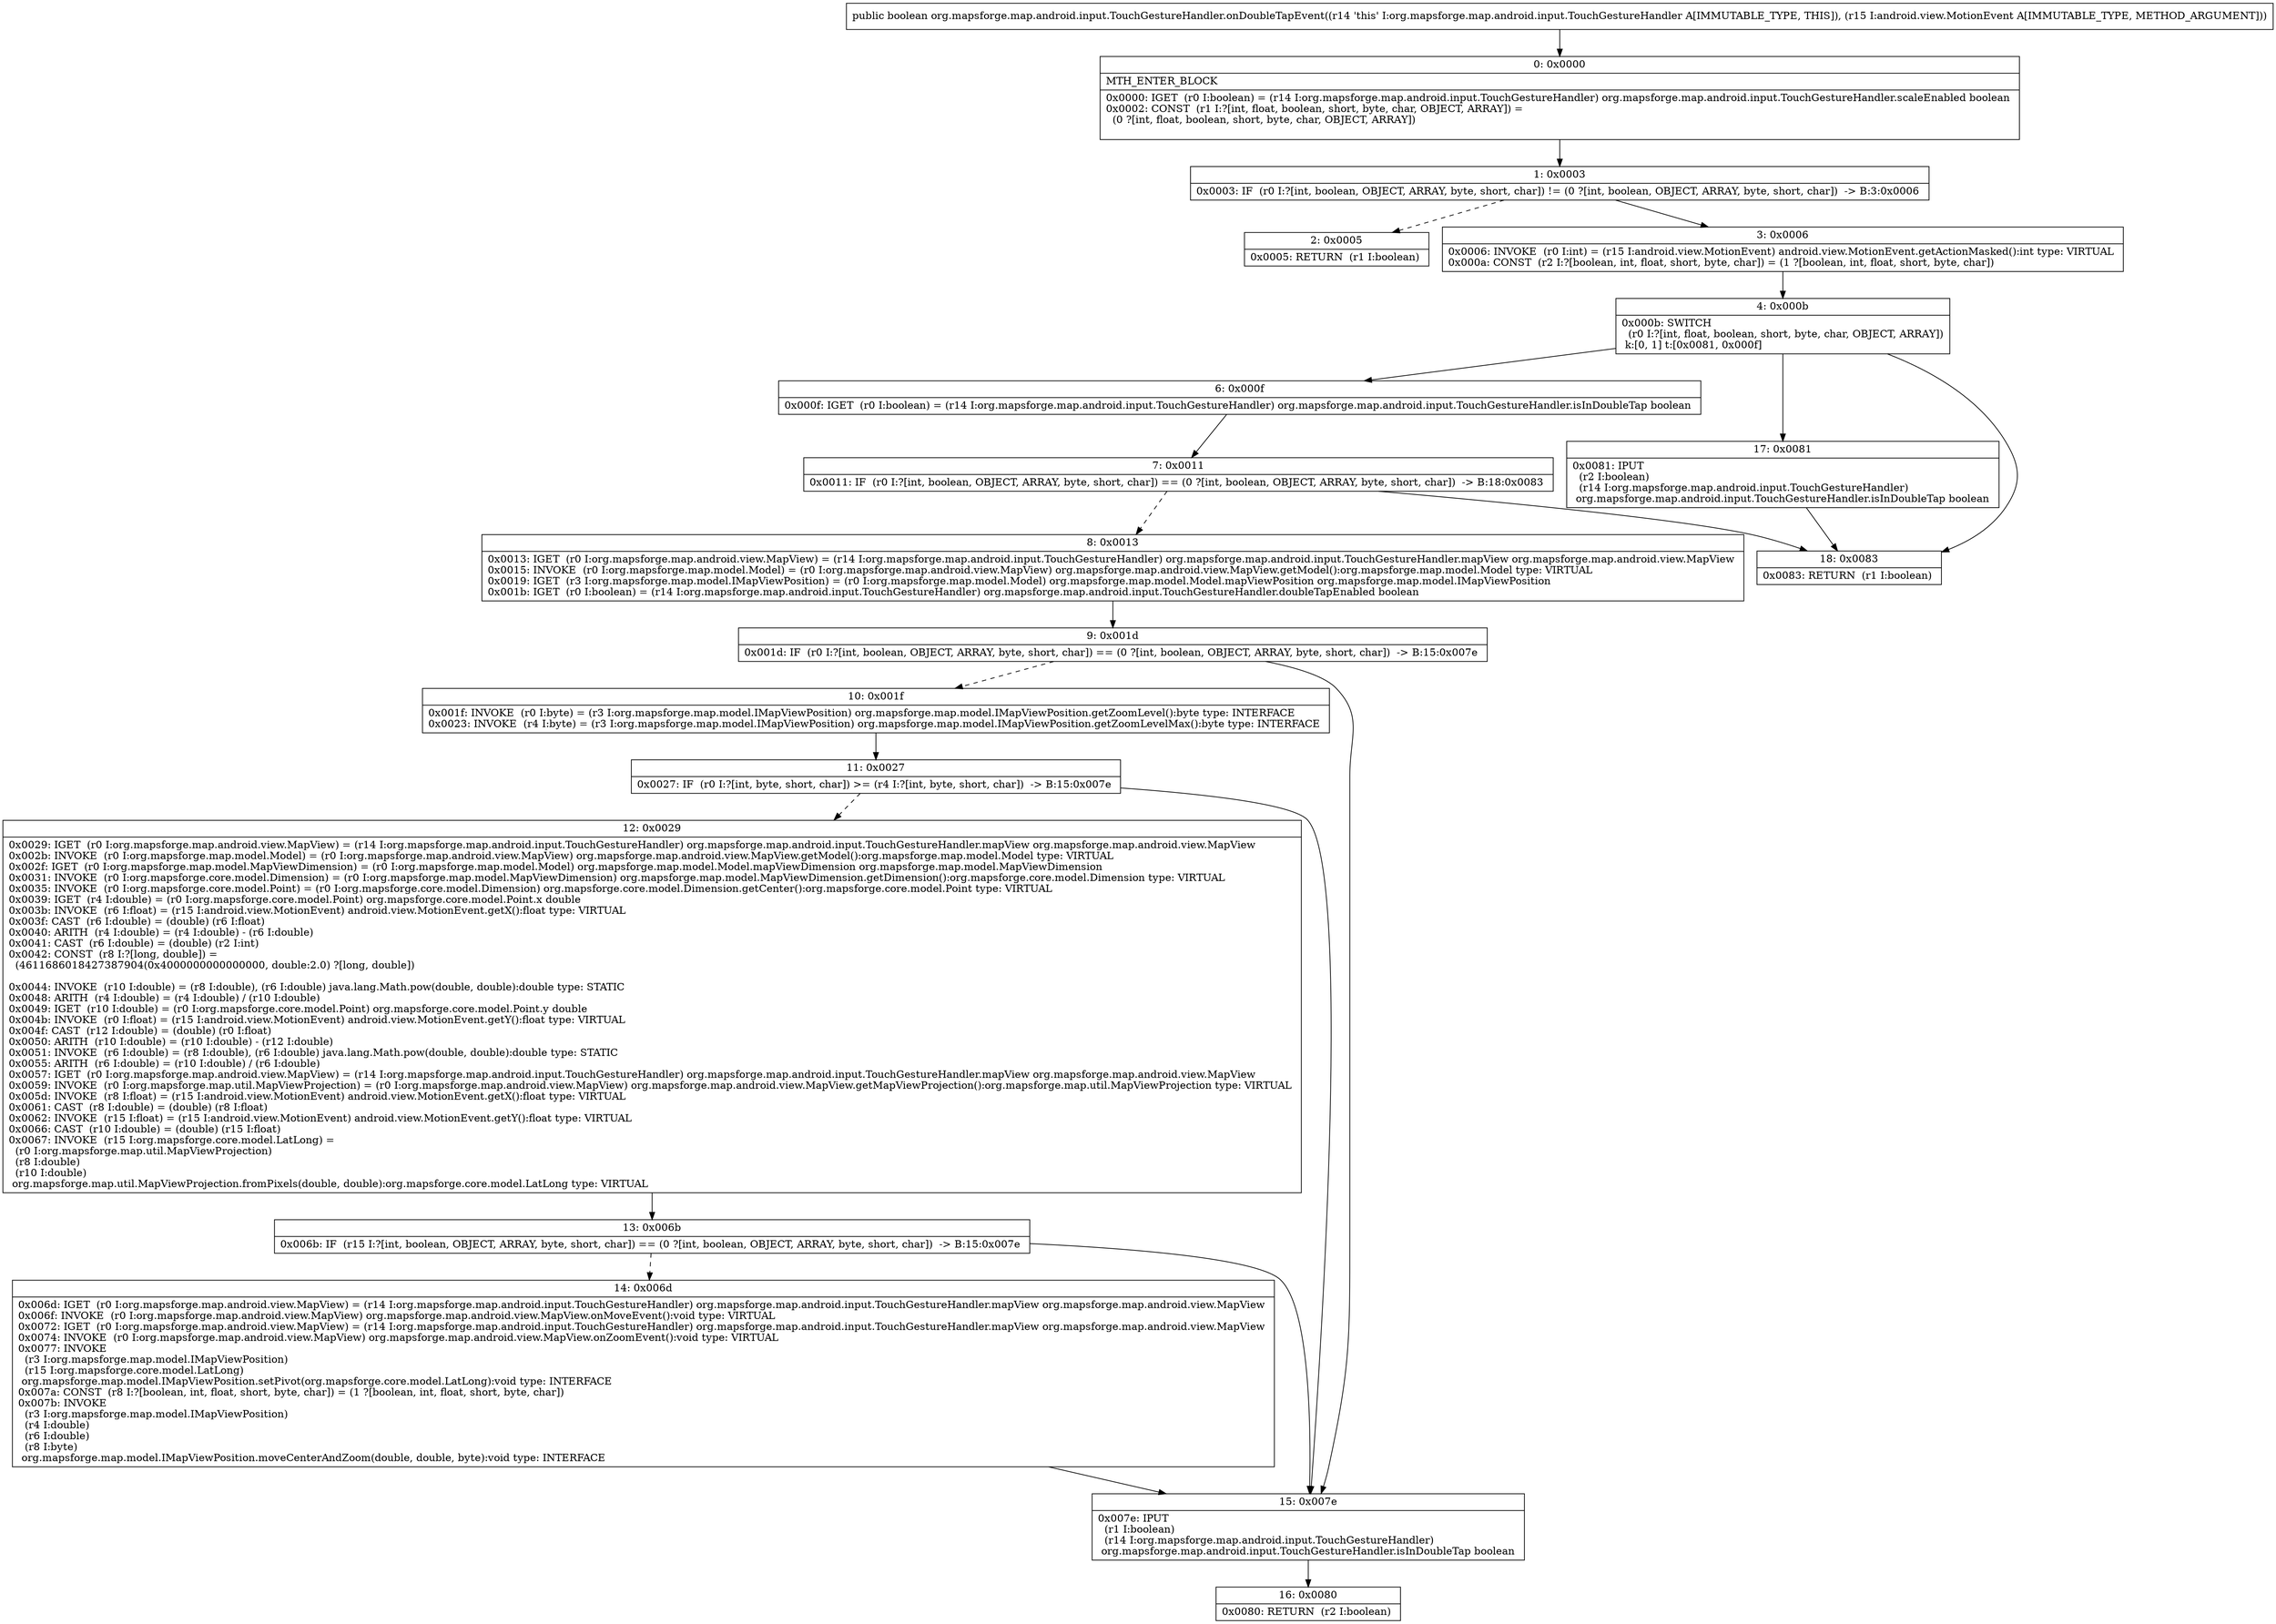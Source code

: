 digraph "CFG fororg.mapsforge.map.android.input.TouchGestureHandler.onDoubleTapEvent(Landroid\/view\/MotionEvent;)Z" {
Node_0 [shape=record,label="{0\:\ 0x0000|MTH_ENTER_BLOCK\l|0x0000: IGET  (r0 I:boolean) = (r14 I:org.mapsforge.map.android.input.TouchGestureHandler) org.mapsforge.map.android.input.TouchGestureHandler.scaleEnabled boolean \l0x0002: CONST  (r1 I:?[int, float, boolean, short, byte, char, OBJECT, ARRAY]) = \l  (0 ?[int, float, boolean, short, byte, char, OBJECT, ARRAY])\l \l}"];
Node_1 [shape=record,label="{1\:\ 0x0003|0x0003: IF  (r0 I:?[int, boolean, OBJECT, ARRAY, byte, short, char]) != (0 ?[int, boolean, OBJECT, ARRAY, byte, short, char])  \-\> B:3:0x0006 \l}"];
Node_2 [shape=record,label="{2\:\ 0x0005|0x0005: RETURN  (r1 I:boolean) \l}"];
Node_3 [shape=record,label="{3\:\ 0x0006|0x0006: INVOKE  (r0 I:int) = (r15 I:android.view.MotionEvent) android.view.MotionEvent.getActionMasked():int type: VIRTUAL \l0x000a: CONST  (r2 I:?[boolean, int, float, short, byte, char]) = (1 ?[boolean, int, float, short, byte, char]) \l}"];
Node_4 [shape=record,label="{4\:\ 0x000b|0x000b: SWITCH  \l  (r0 I:?[int, float, boolean, short, byte, char, OBJECT, ARRAY])\l k:[0, 1] t:[0x0081, 0x000f] \l}"];
Node_6 [shape=record,label="{6\:\ 0x000f|0x000f: IGET  (r0 I:boolean) = (r14 I:org.mapsforge.map.android.input.TouchGestureHandler) org.mapsforge.map.android.input.TouchGestureHandler.isInDoubleTap boolean \l}"];
Node_7 [shape=record,label="{7\:\ 0x0011|0x0011: IF  (r0 I:?[int, boolean, OBJECT, ARRAY, byte, short, char]) == (0 ?[int, boolean, OBJECT, ARRAY, byte, short, char])  \-\> B:18:0x0083 \l}"];
Node_8 [shape=record,label="{8\:\ 0x0013|0x0013: IGET  (r0 I:org.mapsforge.map.android.view.MapView) = (r14 I:org.mapsforge.map.android.input.TouchGestureHandler) org.mapsforge.map.android.input.TouchGestureHandler.mapView org.mapsforge.map.android.view.MapView \l0x0015: INVOKE  (r0 I:org.mapsforge.map.model.Model) = (r0 I:org.mapsforge.map.android.view.MapView) org.mapsforge.map.android.view.MapView.getModel():org.mapsforge.map.model.Model type: VIRTUAL \l0x0019: IGET  (r3 I:org.mapsforge.map.model.IMapViewPosition) = (r0 I:org.mapsforge.map.model.Model) org.mapsforge.map.model.Model.mapViewPosition org.mapsforge.map.model.IMapViewPosition \l0x001b: IGET  (r0 I:boolean) = (r14 I:org.mapsforge.map.android.input.TouchGestureHandler) org.mapsforge.map.android.input.TouchGestureHandler.doubleTapEnabled boolean \l}"];
Node_9 [shape=record,label="{9\:\ 0x001d|0x001d: IF  (r0 I:?[int, boolean, OBJECT, ARRAY, byte, short, char]) == (0 ?[int, boolean, OBJECT, ARRAY, byte, short, char])  \-\> B:15:0x007e \l}"];
Node_10 [shape=record,label="{10\:\ 0x001f|0x001f: INVOKE  (r0 I:byte) = (r3 I:org.mapsforge.map.model.IMapViewPosition) org.mapsforge.map.model.IMapViewPosition.getZoomLevel():byte type: INTERFACE \l0x0023: INVOKE  (r4 I:byte) = (r3 I:org.mapsforge.map.model.IMapViewPosition) org.mapsforge.map.model.IMapViewPosition.getZoomLevelMax():byte type: INTERFACE \l}"];
Node_11 [shape=record,label="{11\:\ 0x0027|0x0027: IF  (r0 I:?[int, byte, short, char]) \>= (r4 I:?[int, byte, short, char])  \-\> B:15:0x007e \l}"];
Node_12 [shape=record,label="{12\:\ 0x0029|0x0029: IGET  (r0 I:org.mapsforge.map.android.view.MapView) = (r14 I:org.mapsforge.map.android.input.TouchGestureHandler) org.mapsforge.map.android.input.TouchGestureHandler.mapView org.mapsforge.map.android.view.MapView \l0x002b: INVOKE  (r0 I:org.mapsforge.map.model.Model) = (r0 I:org.mapsforge.map.android.view.MapView) org.mapsforge.map.android.view.MapView.getModel():org.mapsforge.map.model.Model type: VIRTUAL \l0x002f: IGET  (r0 I:org.mapsforge.map.model.MapViewDimension) = (r0 I:org.mapsforge.map.model.Model) org.mapsforge.map.model.Model.mapViewDimension org.mapsforge.map.model.MapViewDimension \l0x0031: INVOKE  (r0 I:org.mapsforge.core.model.Dimension) = (r0 I:org.mapsforge.map.model.MapViewDimension) org.mapsforge.map.model.MapViewDimension.getDimension():org.mapsforge.core.model.Dimension type: VIRTUAL \l0x0035: INVOKE  (r0 I:org.mapsforge.core.model.Point) = (r0 I:org.mapsforge.core.model.Dimension) org.mapsforge.core.model.Dimension.getCenter():org.mapsforge.core.model.Point type: VIRTUAL \l0x0039: IGET  (r4 I:double) = (r0 I:org.mapsforge.core.model.Point) org.mapsforge.core.model.Point.x double \l0x003b: INVOKE  (r6 I:float) = (r15 I:android.view.MotionEvent) android.view.MotionEvent.getX():float type: VIRTUAL \l0x003f: CAST  (r6 I:double) = (double) (r6 I:float) \l0x0040: ARITH  (r4 I:double) = (r4 I:double) \- (r6 I:double) \l0x0041: CAST  (r6 I:double) = (double) (r2 I:int) \l0x0042: CONST  (r8 I:?[long, double]) = \l  (4611686018427387904(0x4000000000000000, double:2.0) ?[long, double])\l \l0x0044: INVOKE  (r10 I:double) = (r8 I:double), (r6 I:double) java.lang.Math.pow(double, double):double type: STATIC \l0x0048: ARITH  (r4 I:double) = (r4 I:double) \/ (r10 I:double) \l0x0049: IGET  (r10 I:double) = (r0 I:org.mapsforge.core.model.Point) org.mapsforge.core.model.Point.y double \l0x004b: INVOKE  (r0 I:float) = (r15 I:android.view.MotionEvent) android.view.MotionEvent.getY():float type: VIRTUAL \l0x004f: CAST  (r12 I:double) = (double) (r0 I:float) \l0x0050: ARITH  (r10 I:double) = (r10 I:double) \- (r12 I:double) \l0x0051: INVOKE  (r6 I:double) = (r8 I:double), (r6 I:double) java.lang.Math.pow(double, double):double type: STATIC \l0x0055: ARITH  (r6 I:double) = (r10 I:double) \/ (r6 I:double) \l0x0057: IGET  (r0 I:org.mapsforge.map.android.view.MapView) = (r14 I:org.mapsforge.map.android.input.TouchGestureHandler) org.mapsforge.map.android.input.TouchGestureHandler.mapView org.mapsforge.map.android.view.MapView \l0x0059: INVOKE  (r0 I:org.mapsforge.map.util.MapViewProjection) = (r0 I:org.mapsforge.map.android.view.MapView) org.mapsforge.map.android.view.MapView.getMapViewProjection():org.mapsforge.map.util.MapViewProjection type: VIRTUAL \l0x005d: INVOKE  (r8 I:float) = (r15 I:android.view.MotionEvent) android.view.MotionEvent.getX():float type: VIRTUAL \l0x0061: CAST  (r8 I:double) = (double) (r8 I:float) \l0x0062: INVOKE  (r15 I:float) = (r15 I:android.view.MotionEvent) android.view.MotionEvent.getY():float type: VIRTUAL \l0x0066: CAST  (r10 I:double) = (double) (r15 I:float) \l0x0067: INVOKE  (r15 I:org.mapsforge.core.model.LatLong) = \l  (r0 I:org.mapsforge.map.util.MapViewProjection)\l  (r8 I:double)\l  (r10 I:double)\l org.mapsforge.map.util.MapViewProjection.fromPixels(double, double):org.mapsforge.core.model.LatLong type: VIRTUAL \l}"];
Node_13 [shape=record,label="{13\:\ 0x006b|0x006b: IF  (r15 I:?[int, boolean, OBJECT, ARRAY, byte, short, char]) == (0 ?[int, boolean, OBJECT, ARRAY, byte, short, char])  \-\> B:15:0x007e \l}"];
Node_14 [shape=record,label="{14\:\ 0x006d|0x006d: IGET  (r0 I:org.mapsforge.map.android.view.MapView) = (r14 I:org.mapsforge.map.android.input.TouchGestureHandler) org.mapsforge.map.android.input.TouchGestureHandler.mapView org.mapsforge.map.android.view.MapView \l0x006f: INVOKE  (r0 I:org.mapsforge.map.android.view.MapView) org.mapsforge.map.android.view.MapView.onMoveEvent():void type: VIRTUAL \l0x0072: IGET  (r0 I:org.mapsforge.map.android.view.MapView) = (r14 I:org.mapsforge.map.android.input.TouchGestureHandler) org.mapsforge.map.android.input.TouchGestureHandler.mapView org.mapsforge.map.android.view.MapView \l0x0074: INVOKE  (r0 I:org.mapsforge.map.android.view.MapView) org.mapsforge.map.android.view.MapView.onZoomEvent():void type: VIRTUAL \l0x0077: INVOKE  \l  (r3 I:org.mapsforge.map.model.IMapViewPosition)\l  (r15 I:org.mapsforge.core.model.LatLong)\l org.mapsforge.map.model.IMapViewPosition.setPivot(org.mapsforge.core.model.LatLong):void type: INTERFACE \l0x007a: CONST  (r8 I:?[boolean, int, float, short, byte, char]) = (1 ?[boolean, int, float, short, byte, char]) \l0x007b: INVOKE  \l  (r3 I:org.mapsforge.map.model.IMapViewPosition)\l  (r4 I:double)\l  (r6 I:double)\l  (r8 I:byte)\l org.mapsforge.map.model.IMapViewPosition.moveCenterAndZoom(double, double, byte):void type: INTERFACE \l}"];
Node_15 [shape=record,label="{15\:\ 0x007e|0x007e: IPUT  \l  (r1 I:boolean)\l  (r14 I:org.mapsforge.map.android.input.TouchGestureHandler)\l org.mapsforge.map.android.input.TouchGestureHandler.isInDoubleTap boolean \l}"];
Node_16 [shape=record,label="{16\:\ 0x0080|0x0080: RETURN  (r2 I:boolean) \l}"];
Node_17 [shape=record,label="{17\:\ 0x0081|0x0081: IPUT  \l  (r2 I:boolean)\l  (r14 I:org.mapsforge.map.android.input.TouchGestureHandler)\l org.mapsforge.map.android.input.TouchGestureHandler.isInDoubleTap boolean \l}"];
Node_18 [shape=record,label="{18\:\ 0x0083|0x0083: RETURN  (r1 I:boolean) \l}"];
MethodNode[shape=record,label="{public boolean org.mapsforge.map.android.input.TouchGestureHandler.onDoubleTapEvent((r14 'this' I:org.mapsforge.map.android.input.TouchGestureHandler A[IMMUTABLE_TYPE, THIS]), (r15 I:android.view.MotionEvent A[IMMUTABLE_TYPE, METHOD_ARGUMENT])) }"];
MethodNode -> Node_0;
Node_0 -> Node_1;
Node_1 -> Node_2[style=dashed];
Node_1 -> Node_3;
Node_3 -> Node_4;
Node_4 -> Node_6;
Node_4 -> Node_17;
Node_4 -> Node_18;
Node_6 -> Node_7;
Node_7 -> Node_8[style=dashed];
Node_7 -> Node_18;
Node_8 -> Node_9;
Node_9 -> Node_10[style=dashed];
Node_9 -> Node_15;
Node_10 -> Node_11;
Node_11 -> Node_12[style=dashed];
Node_11 -> Node_15;
Node_12 -> Node_13;
Node_13 -> Node_14[style=dashed];
Node_13 -> Node_15;
Node_14 -> Node_15;
Node_15 -> Node_16;
Node_17 -> Node_18;
}

